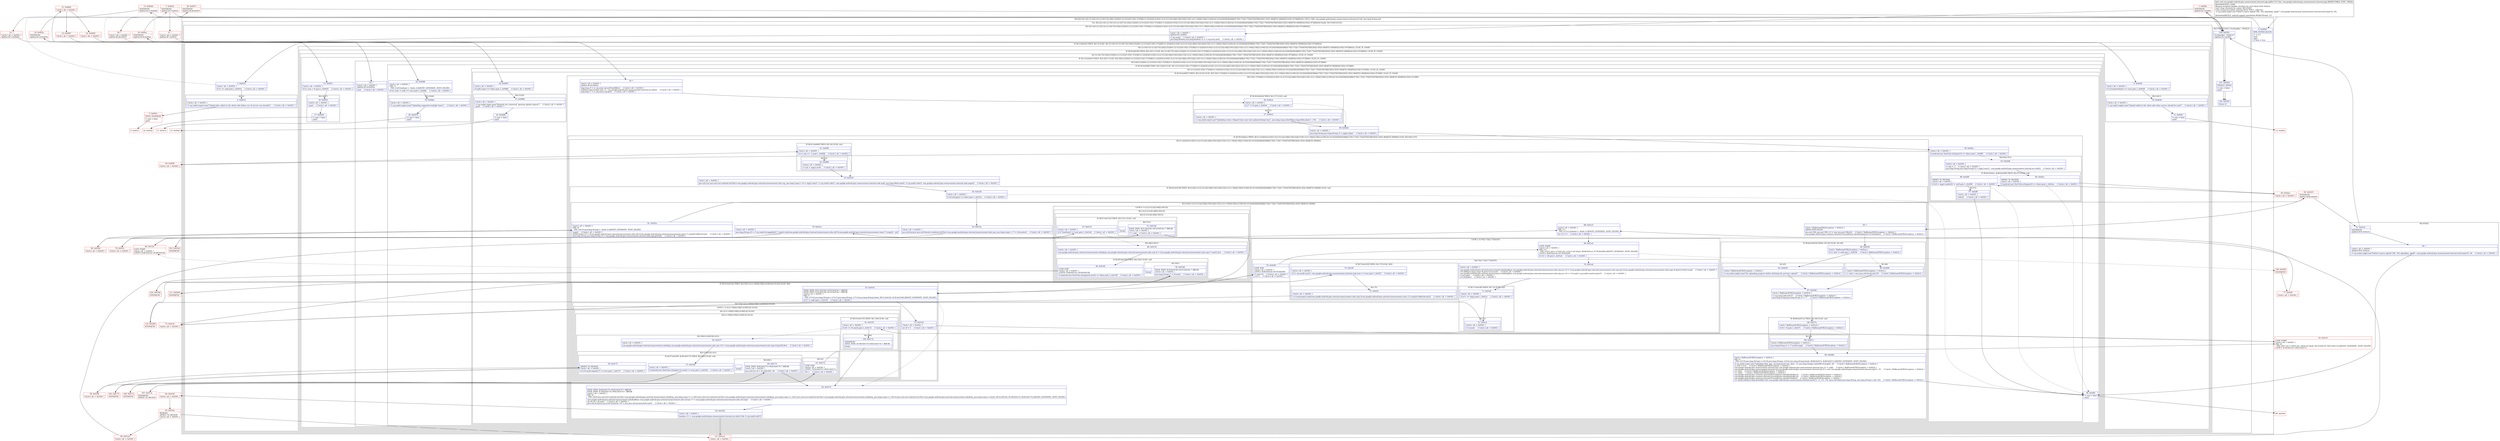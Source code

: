 digraph "CFG forcom.google.android.gms.measurement.internal.zzjg.zzjl()V" {
subgraph cluster_Region_1381620265 {
label = "R(2:0|(2:2|(1:4)(1:(2:10|11)(1:(2:16|17)(2:20|(2:25|26)(1:(2:31|32)(5:35|(1:37)|38|(3:(1:42)|43|(14:45|(1:(2:(2:51|1)|(2:48|(2:50|1))))|(2:53|(1:(2:(1:106)|(2:56|(2:(2:60|1)|(1:61))))))(0)|62|63|68|(4:70|(1:72)|(1:75)(0)|76)|78|81|83|(1:85)(1:86)|87|(1:89)|90))(2:93|(1:97))|98))))))) | DECL_VAR: com.google.android.gms.measurement.internal.zzf null, java.lang.String null\l";
node [shape=record,color=blue];
Node_0 [shape=record,label="{0\:\ 0x0000|MTH_ENTER_BLOCK\l|r1 = r17\lzzo()\lzzjj()\lr1.zzte = true\l}"];
subgraph cluster_TryCatchRegion_921359643 {
label = "Try: R(2:2|(1:4)(1:(2:10|11)(1:(2:16|17)(2:20|(2:25|26)(1:(2:31|32)(5:35|(1:37)|38|(3:(1:42)|43|(14:45|(1:(2:(2:51|1)|(2:48|(2:50|1))))|(2:53|(1:(2:(1:106)|(2:56|(2:(2:60|1)|(1:61))))))(0)|62|63|68|(4:70|(1:72)|(1:75)(0)|76)|78|81|83|(1:85)(1:86)|87|(1:89)|90))(2:93|(1:97))|98)))))) finally: R(3:100|101|102)";
node [shape=record,color=blue];
subgraph cluster_Region_248464246 {
label = "R(2:2|(1:4)(1:(2:10|11)(1:(2:16|17)(2:20|(2:25|26)(1:(2:31|32)(5:35|(1:37)|38|(3:(1:42)|43|(14:45|(1:(2:(2:51|1)|(2:48|(2:50|1))))|(2:53|(1:(2:(1:106)|(2:56|(2:(2:60|1)|(1:61))))))(0)|62|63|68|(4:70|(1:72)|(1:75)(0)|76)|78|81|83|(1:85)(1:86)|87|(1:89)|90))(2:93|(1:97))|98))))))";
node [shape=record,color=blue];
Node_2 [shape=record,label="{2\:\ ?|Catch:\{ all \-\> 0x0301 \}\lSplitter:B:1:0x000c\l|r1.zzj.zzae()     \/\/ Catch:\{ all \-\> 0x0301 \}\ljava.lang.Boolean java.lang.Boolean r3 = r1.zzj.zzs().zzit()     \/\/ Catch:\{ all \-\> 0x0301 \}\l}"];
subgraph cluster_IfRegion_1945070504 {
label = "IF [B:3:0x001b] THEN: R(1:4) ELSE: R(1:(2:10|11)(1:(2:16|17)(2:20|(2:25|26)(1:(2:31|32)(5:35|(1:37)|38|(3:(1:42)|43|(14:45|(1:(2:(2:51|1)|(2:48|(2:50|1))))|(2:53|(1:(2:(1:106)|(2:56|(2:(2:60|1)|(1:61))))))(0)|62|63|68|(4:70|(1:72)|(1:75)(0)|76)|78|81|83|(1:85)(1:86)|87|(1:89)|90))(2:93|(1:97))|98)))))";
node [shape=record,color=blue];
Node_3 [shape=record,label="{3\:\ 0x001b|Catch:\{ all \-\> 0x0301 \}\l|if (r3 == null) goto L_0x001d     \/\/ Catch:\{ all \-\> 0x0301 \}\l}"];
subgraph cluster_Region_2104260068 {
label = "R(1:4)";
node [shape=record,color=blue];
Node_4 [shape=record,label="{4\:\ 0x001d|Catch:\{ all \-\> 0x0301 \}\l|r1.zzj.zzab().zzgn().zzao(\"Upload data called on the client side before use of service was decided\")     \/\/ Catch:\{ all \-\> 0x0301 \}\l}"];
}
subgraph cluster_Region_1932570877 {
label = "R(1:(2:10|11)(1:(2:16|17)(2:20|(2:25|26)(1:(2:31|32)(5:35|(1:37)|38|(3:(1:42)|43|(14:45|(1:(2:(2:51|1)|(2:48|(2:50|1))))|(2:53|(1:(2:(1:106)|(2:56|(2:(2:60|1)|(1:61))))))(0)|62|63|68|(4:70|(1:72)|(1:75)(0)|76)|78|81|83|(1:85)(1:86)|87|(1:89)|90))(2:93|(1:97))|98))))) | ELSE_IF_CHAIN\l";
node [shape=record,color=blue];
subgraph cluster_IfRegion_1828988062 {
label = "IF [B:9:0x0036] THEN: R(2:10|11) ELSE: R(1:(2:16|17)(2:20|(2:25|26)(1:(2:31|32)(5:35|(1:37)|38|(3:(1:42)|43|(14:45|(1:(2:(2:51|1)|(2:48|(2:50|1))))|(2:53|(1:(2:(1:106)|(2:56|(2:(2:60|1)|(1:61))))))(0)|62|63|68|(4:70|(1:72)|(1:75)(0)|76)|78|81|83|(1:85)(1:86)|87|(1:89)|90))(2:93|(1:97))|98)))) | ELSE_IF_CHAIN\l";
node [shape=record,color=blue];
Node_9 [shape=record,label="{9\:\ 0x0036|Catch:\{ all \-\> 0x0301 \}\l|if (r3.booleanValue() == true) goto L_0x0038     \/\/ Catch:\{ all \-\> 0x0301 \}\l}"];
subgraph cluster_Region_1873064992 {
label = "R(2:10|11)";
node [shape=record,color=blue];
Node_10 [shape=record,label="{10\:\ 0x0038|Catch:\{ all \-\> 0x0301 \}\l|r1.zzj.zzab().zzgk().zzao(\"Upload called in the client side when service should be used\")     \/\/ Catch:\{ all \-\> 0x0301 \}\l}"];
Node_11 [shape=record,label="{11\:\ 0x0047|r1.zzte = false\lzzjo()\l}"];
}
subgraph cluster_Region_252110530 {
label = "R(1:(2:16|17)(2:20|(2:25|26)(1:(2:31|32)(5:35|(1:37)|38|(3:(1:42)|43|(14:45|(1:(2:(2:51|1)|(2:48|(2:50|1))))|(2:53|(1:(2:(1:106)|(2:56|(2:(2:60|1)|(1:61))))))(0)|62|63|68|(4:70|(1:72)|(1:75)(0)|76)|78|81|83|(1:85)(1:86)|87|(1:89)|90))(2:93|(1:97))|98)))) | ELSE_IF_CHAIN\l";
node [shape=record,color=blue];
subgraph cluster_IfRegion_299594131 {
label = "IF [B:15:0x0053] THEN: R(2:16|17) ELSE: R(2:20|(2:25|26)(1:(2:31|32)(5:35|(1:37)|38|(3:(1:42)|43|(14:45|(1:(2:(2:51|1)|(2:48|(2:50|1))))|(2:53|(1:(2:(1:106)|(2:56|(2:(2:60|1)|(1:61))))))(0)|62|63|68|(4:70|(1:72)|(1:75)(0)|76)|78|81|83|(1:85)(1:86)|87|(1:89)|90))(2:93|(1:97))|98))) | ELSE_IF_CHAIN\l";
node [shape=record,color=blue];
Node_15 [shape=record,label="{15\:\ 0x0053|Catch:\{ all \-\> 0x0301 \}\l|if (r1.zzsy \> 0) goto L_0x0055     \/\/ Catch:\{ all \-\> 0x0301 \}\l}"];
subgraph cluster_Region_1729797133 {
label = "R(2:16|17)";
node [shape=record,color=blue];
Node_16 [shape=record,label="{16\:\ 0x0055|Catch:\{ all \-\> 0x0301 \}\l|zzjn()     \/\/ Catch:\{ all \-\> 0x0301 \}\l}"];
Node_17 [shape=record,label="{17\:\ 0x0058|r1.zzte = false\lzzjo()\l}"];
}
subgraph cluster_Region_768942458 {
label = "R(2:20|(2:25|26)(1:(2:31|32)(5:35|(1:37)|38|(3:(1:42)|43|(14:45|(1:(2:(2:51|1)|(2:48|(2:50|1))))|(2:53|(1:(2:(1:106)|(2:56|(2:(2:60|1)|(1:61))))))(0)|62|63|68|(4:70|(1:72)|(1:75)(0)|76)|78|81|83|(1:85)(1:86)|87|(1:89)|90))(2:93|(1:97))|98)))";
node [shape=record,color=blue];
Node_20 [shape=record,label="{20\:\ ?|Catch:\{ all \-\> 0x0301 \}\lSplitter:B:19:0x005e\l|zzo()     \/\/ Catch:\{ all \-\> 0x0301 \}\l}"];
subgraph cluster_IfRegion_366867188 {
label = "IF [B:24:0x0068] THEN: R(2:25|26) ELSE: R(1:(2:31|32)(5:35|(1:37)|38|(3:(1:42)|43|(14:45|(1:(2:(2:51|1)|(2:48|(2:50|1))))|(2:53|(1:(2:(1:106)|(2:56|(2:(2:60|1)|(1:61))))))(0)|62|63|68|(4:70|(1:72)|(1:75)(0)|76)|78|81|83|(1:85)(1:86)|87|(1:89)|90))(2:93|(1:97))|98))";
node [shape=record,color=blue];
Node_24 [shape=record,label="{24\:\ 0x0068|Catch:\{ all \-\> 0x0301 \}\lPHI: r3 \l  PHI: (r3v8 boolean) =  binds: [] A[DONT_GENERATE, DONT_INLINE]\l|if ((r1.zzth != null) == true) goto L_0x006a     \/\/ Catch:\{ all \-\> 0x0301 \}\l}"];
subgraph cluster_Region_1598053941 {
label = "R(2:25|26)";
node [shape=record,color=blue];
Node_25 [shape=record,label="{25\:\ 0x006a|Catch:\{ all \-\> 0x0301 \}\l|r1.zzj.zzab().zzgs().zzao(\"Uploading requested multiple times\")     \/\/ Catch:\{ all \-\> 0x0301 \}\l}"];
Node_26 [shape=record,label="{26\:\ 0x0079|r1.zzte = false\lzzjo()\l}"];
}
subgraph cluster_Region_1812552484 {
label = "R(1:(2:31|32)(5:35|(1:37)|38|(3:(1:42)|43|(14:45|(1:(2:(2:51|1)|(2:48|(2:50|1))))|(2:53|(1:(2:(1:106)|(2:56|(2:(2:60|1)|(1:61))))))(0)|62|63|68|(4:70|(1:72)|(1:75)(0)|76)|78|81|83|(1:85)(1:86)|87|(1:89)|90))(2:93|(1:97))|98)) | ELSE_IF_CHAIN\l";
node [shape=record,color=blue];
subgraph cluster_IfRegion_1758685486 {
label = "IF [B:30:0x0087] THEN: R(2:31|32) ELSE: R(5:35|(1:37)|38|(3:(1:42)|43|(14:45|(1:(2:(2:51|1)|(2:48|(2:50|1))))|(2:53|(1:(2:(1:106)|(2:56|(2:(2:60|1)|(1:61))))))(0)|62|63|68|(4:70|(1:72)|(1:75)(0)|76)|78|81|83|(1:85)(1:86)|87|(1:89)|90))(2:93|(1:97))|98) | ELSE_IF_CHAIN\l";
node [shape=record,color=blue];
Node_30 [shape=record,label="{30\:\ 0x0087|Catch:\{ all \-\> 0x0301 \}\l|if (zzjf().zzgv() == false) goto L_0x0089     \/\/ Catch:\{ all \-\> 0x0301 \}\l}"];
subgraph cluster_Region_316894354 {
label = "R(2:31|32)";
node [shape=record,color=blue];
Node_31 [shape=record,label="{31\:\ 0x0089|Catch:\{ all \-\> 0x0301 \}\l|r1.zzj.zzab().zzgs().zzao(\"Network not connected, ignoring upload request\")     \/\/ Catch:\{ all \-\> 0x0301 \}\lzzjn()     \/\/ Catch:\{ all \-\> 0x0301 \}\l}"];
Node_32 [shape=record,label="{32\:\ 0x009b|r1.zzte = false\lzzjo()\l}"];
}
subgraph cluster_Region_2080279301 {
label = "R(5:35|(1:37)|38|(3:(1:42)|43|(14:45|(1:(2:(2:51|1)|(2:48|(2:50|1))))|(2:53|(1:(2:(1:106)|(2:56|(2:(2:60|1)|(1:61))))))(0)|62|63|68|(4:70|(1:72)|(1:75)(0)|76)|78|81|83|(1:85)(1:86)|87|(1:89)|90))(2:93|(1:97))|98)";
node [shape=record,color=blue];
Node_35 [shape=record,label="{35\:\ ?|Catch:\{ all \-\> 0x0301 \}\lSplitter:B:34:0x00a1\l|long long r3 = r1.zzj.zzx().currentTimeMillis()     \/\/ Catch:\{ all \-\> 0x0301 \}\lzzd((java.lang.String) null, r3 \- com.google.android.gms.measurement.internal.zzs.zzbt())     \/\/ Catch:\{ all \-\> 0x0301 \}\llong long r7 = r1.zzj.zzac().zzlj.get()     \/\/ Catch:\{ all \-\> 0x0301 \}\l}"];
subgraph cluster_IfRegion_1050329542 {
label = "IF [B:36:0x00c4] THEN: R(1:37) ELSE: null";
node [shape=record,color=blue];
Node_36 [shape=record,label="{36\:\ 0x00c4|Catch:\{ all \-\> 0x0301 \}\l|if (r7 != 0) goto L_0x00c6     \/\/ Catch:\{ all \-\> 0x0301 \}\l}"];
subgraph cluster_Region_257860607 {
label = "R(1:37)";
node [shape=record,color=blue];
Node_37 [shape=record,label="{37\:\ 0x00c6|Catch:\{ all \-\> 0x0301 \}\l|r1.zzj.zzab().zzgr().zza(\"Uploading events. Elapsed time since last upload attempt (ms)\", java.lang.Long.valueOf(java.lang.Math.abs(r3 \- r7)))     \/\/ Catch:\{ all \-\> 0x0301 \}\l}"];
}
}
Node_38 [shape=record,label="{38\:\ 0x00e0|Catch:\{ all \-\> 0x0301 \}\l|java.lang.String java.lang.String r5 = zzgy().zzby()     \/\/ Catch:\{ all \-\> 0x0301 \}\l}"];
subgraph cluster_IfRegion_411331841 {
label = "IF [B:39:0x00ee] THEN: R(3:(1:42)|43|(14:45|(1:(2:(2:51|1)|(2:48|(2:50|1))))|(2:53|(1:(2:(1:106)|(2:56|(2:(2:60|1)|(1:61))))))(0)|62|63|68|(4:70|(1:72)|(1:75)(0)|76)|78|81|83|(1:85)(1:86)|87|(1:89)|90)) ELSE: R(2:93|(1:97))";
node [shape=record,color=blue];
Node_39 [shape=record,label="{39\:\ 0x00ee|Catch:\{ all \-\> 0x0301 \}\l|if (android.text.TextUtils.isEmpty(r5) == false) goto L_0x00f0     \/\/ Catch:\{ all \-\> 0x0301 \}\l}"];
subgraph cluster_Region_360237303 {
label = "R(3:(1:42)|43|(14:45|(1:(2:(2:51|1)|(2:48|(2:50|1))))|(2:53|(1:(2:(1:106)|(2:56|(2:(2:60|1)|(1:61))))))(0)|62|63|68|(4:70|(1:72)|(1:75)(0)|76)|78|81|83|(1:85)(1:86)|87|(1:89)|90))";
node [shape=record,color=blue];
subgraph cluster_IfRegion_1326397709 {
label = "IF [B:41:0x00f4] THEN: R(1:42) ELSE: null";
node [shape=record,color=blue];
Node_41 [shape=record,label="{41\:\ 0x00f4|Catch:\{ all \-\> 0x0301 \}\l|if (r1.zztj == \-1) goto L_0x00f6     \/\/ Catch:\{ all \-\> 0x0301 \}\l}"];
subgraph cluster_Region_1769573299 {
label = "R(1:42)";
node [shape=record,color=blue];
Node_42 [shape=record,label="{42\:\ 0x00f6|Catch:\{ all \-\> 0x0301 \}\l|r1.zztj = zzgy().zzcf()     \/\/ Catch:\{ all \-\> 0x0301 \}\l}"];
}
}
Node_43 [shape=record,label="{43\:\ 0x0100|Catch:\{ all \-\> 0x0301 \}\l|java.util.List java.util.List\<android.util.Pair\<com.google.android.gms.internal.measurement.zzbs.zzg, java.lang.Long\>\> r6 = zzgy().zza(r5, r1.zzj.zzad().zzb(r5, com.google.android.gms.measurement.internal.zzak.zzgl), java.lang.Math.max(0, r1.zzj.zzad().zzb(r5, com.google.android.gms.measurement.internal.zzak.zzgm)))     \/\/ Catch:\{ all \-\> 0x0301 \}\l}"];
subgraph cluster_IfRegion_1607149586 {
label = "IF [B:44:0x0128] THEN: R(14:45|(1:(2:(2:51|1)|(2:48|(2:50|1))))|(2:53|(1:(2:(1:106)|(2:56|(2:(2:60|1)|(1:61))))))(0)|62|63|68|(4:70|(1:72)|(1:75)(0)|76)|78|81|83|(1:85)(1:86)|87|(1:89)|90) ELSE: null";
node [shape=record,color=blue];
Node_44 [shape=record,label="{44\:\ 0x0128|Catch:\{ all \-\> 0x0301 \}\l|if (r6.isEmpty() == false) goto L_0x012a     \/\/ Catch:\{ all \-\> 0x0301 \}\l}"];
subgraph cluster_Region_1258868513 {
label = "R(14:45|(1:(2:(2:51|1)|(2:48|(2:50|1))))|(2:53|(1:(2:(1:106)|(2:56|(2:(2:60|1)|(1:61))))))(0)|62|63|68|(4:70|(1:72)|(1:75)(0)|76)|78|81|83|(1:85)(1:86)|87|(1:89)|90)";
node [shape=record,color=blue];
Node_45 [shape=record,label="{45\:\ 0x012a|Catch:\{ all \-\> 0x0301 \}\l|java.util.Iterator java.util.Iterator\<android.util.Pair\<com.google.android.gms.internal.measurement.zzbs.zzg, java.lang.Long\>\> r7 = r6.iterator()     \/\/ Catch:\{ all \-\> 0x0301 \}\l}"];
subgraph cluster_LoopRegion_445646251 {
label = "LOOP:0: (1:(2:(2:51|1)|(2:48|(2:50|1))))";
node [shape=record,color=blue];
subgraph cluster_Region_329153943 {
label = "R(1:(2:(2:51|1)|(2:48|(2:50|1))))";
node [shape=record,color=blue];
subgraph cluster_Region_636484024 {
label = "R(2:(2:51|1)|(2:48|(2:50|1)))";
node [shape=record,color=blue];
subgraph cluster_IfRegion_1676314781 {
label = "IF [B:47:0x0132] THEN: R(2:51|1) ELSE: null";
node [shape=record,color=blue];
Node_47 [shape=record,label="{47\:\ 0x0132|Catch:\{ all \-\> 0x0301 \}\l|if (r7.hasNext() != true) goto L_0x014d     \/\/ Catch:\{ all \-\> 0x0301 \}\l}"];
subgraph cluster_Region_849348877 {
label = "R(2:51|1)";
node [shape=record,color=blue];
Node_51 [shape=record,label="{51\:\ 0x014d|EDGE_INSN: B:51:0x014d\-\>B:52:0x014e ?: BREAK  \lCatch:\{ all \-\> 0x0301 \}\l|r7 = null     \/\/ Catch:\{ all \-\> 0x0301 \}\l}"];
Node_InsnContainer_7260837 [shape=record,label="{|break\l}"];
}
}
subgraph cluster_Region_1701295946 {
label = "R(2:48|(2:50|1))";
node [shape=record,color=blue];
Node_48 [shape=record,label="{48\:\ 0x0134|Catch:\{ all \-\> 0x0301 \}\l|com.google.android.gms.internal.measurement.zzbs$zzg com.google.android.gms.internal.measurement.zzbs.zzg r8 = (com.google.android.gms.internal.measurement.zzbs.zzg) r7.next().first     \/\/ Catch:\{ all \-\> 0x0301 \}\l}"];
subgraph cluster_IfRegion_288175223 {
label = "IF [B:49:0x0146] THEN: R(2:50|1) ELSE: null";
node [shape=record,color=blue];
Node_49 [shape=record,label="{49\:\ 0x0146|LOOP_END\lCatch:\{ all \-\> 0x0301 \}\lLOOP:0: B:46:0x012e\-\>B:49:0x0146\l|if (android.text.TextUtils.isEmpty(r8.zzot()) == false) goto L_0x0148     \/\/ Catch:\{ all \-\> 0x0301 \}\l}"];
subgraph cluster_Region_825669905 {
label = "R(2:50|1)";
node [shape=record,color=blue];
Node_50 [shape=record,label="{50\:\ 0x0148|EDGE_INSN: B:50:0x0148\-\>B:52:0x014e ?: BREAK  \lCatch:\{ all \-\> 0x0301 \}\l|java.lang.String r7 = r8.zzot()     \/\/ Catch:\{ all \-\> 0x0301 \}\l}"];
Node_InsnContainer_441006686 [shape=record,label="{|break\l}"];
}
}
}
}
}
}
subgraph cluster_IfRegion_2052820549 {
label = "IF [B:52:0x014e] THEN: R(2:53|(1:(2:(1:106)|(2:56|(2:(2:60|1)|(1:61)))))) ELSE: R(0)";
node [shape=record,color=blue];
Node_52 [shape=record,label="{52\:\ 0x014e|EDGE_INSN: B:51:0x014d\-\>B:52:0x014e ?: BREAK  \lEDGE_INSN: B:50:0x0148\-\>B:52:0x014e ?: BREAK  \lCatch:\{ all \-\> 0x0301 \}\lPHI: r7 \l  PHI: (r7v16 java.lang.String) = (r7v15 java.lang.String), (r7v19 java.lang.String) binds: [B:51:0x014d, B:50:0x0148] A[DONT_GENERATE, DONT_INLINE]\l|if (r7 != null) goto L_0x0150     \/\/ Catch:\{ all \-\> 0x0301 \}\l}"];
subgraph cluster_Region_1259366474 {
label = "R(2:53|(1:(2:(1:106)|(2:56|(2:(2:60|1)|(1:61))))))";
node [shape=record,color=blue];
Node_53 [shape=record,label="{53\:\ 0x0150|Catch:\{ all \-\> 0x0301 \}\l|int r8 = 0     \/\/ Catch:\{ all \-\> 0x0301 \}\l}"];
subgraph cluster_LoopRegion_539204239 {
label = "LOOP:1: (1:(2:(1:106)|(2:56|(2:(2:60|1)|(1:61)))))";
node [shape=record,color=blue];
subgraph cluster_Region_1458456524 {
label = "R(1:(2:(1:106)|(2:56|(2:(2:60|1)|(1:61)))))";
node [shape=record,color=blue];
subgraph cluster_Region_86379653 {
label = "R(2:(1:106)|(2:56|(2:(2:60|1)|(1:61))))";
node [shape=record,color=blue];
subgraph cluster_IfRegion_1690725065 {
label = "IF [B:55:0x0155] THEN: R(1:106) ELSE: null";
node [shape=record,color=blue];
Node_55 [shape=record,label="{55\:\ 0x0155|Catch:\{ all \-\> 0x0301 \}\l|if (r8 \>= r6.size()) goto L_0x017d     \/\/ Catch:\{ all \-\> 0x0301 \}\l}"];
subgraph cluster_Region_598315970 {
label = "R(1:106)";
node [shape=record,color=blue];
Node_106 [shape=record,label="{106\:\ 0x017d|SYNTHETIC\lEDGE_INSN: B:106:0x017d\-\>B:62:0x017d ?: BREAK  \l|break\l}"];
}
}
subgraph cluster_Region_1422588907 {
label = "R(2:56|(2:(2:60|1)|(1:61)))";
node [shape=record,color=blue];
Node_56 [shape=record,label="{56\:\ 0x0157|Catch:\{ all \-\> 0x0301 \}\l|com.google.android.gms.internal.measurement.zzbs$zzg com.google.android.gms.internal.measurement.zzbs.zzg r10 = (com.google.android.gms.internal.measurement.zzbs.zzg) r6.get(r8).first     \/\/ Catch:\{ all \-\> 0x0301 \}\l}"];
subgraph cluster_Region_526549722 {
label = "R(2:(2:60|1)|(1:61))";
node [shape=record,color=blue];
subgraph cluster_IfRegion_449595143 {
label = "IF [B:57:0x0169, B:59:0x0173] THEN: R(2:60|1) ELSE: null";
node [shape=record,color=blue];
Node_57 [shape=record,label="{57\:\ 0x0169|Catch:\{ all \-\> 0x0301 \}\l|if (android.text.TextUtils.isEmpty(r10.zzot()) != true) goto L_0x016b     \/\/ Catch:\{ all \-\> 0x0301 \}\l}"];
Node_59 [shape=record,label="{59\:\ 0x0173|ADDED_TO_REGION\lCatch:\{ all \-\> 0x0301 \}\l|if (r10.zzot().equals(r7) != true) goto L_0x0175     \/\/ Catch:\{ all \-\> 0x0301 \}\l}"];
subgraph cluster_Region_203912721 {
label = "R(2:60|1)";
node [shape=record,color=blue];
Node_60 [shape=record,label="{60\:\ 0x0175|EDGE_INSN: B:60:0x0175\-\>B:62:0x017d ?: BREAK  \lCatch:\{ all \-\> 0x0301 \}\l|java.util.List r6 = r6.subList(0, r8)     \/\/ Catch:\{ all \-\> 0x0301 \}\l}"];
Node_InsnContainer_991327965 [shape=record,label="{|break\l}"];
}
}
subgraph cluster_Region_1792375561 {
label = "R(1:61)";
node [shape=record,color=blue];
Node_61 [shape=record,label="{61\:\ 0x017a|LOOP_END\lCatch:\{ all \-\> 0x0301 \}\lLOOP:1: B:54:0x0151\-\>B:61:0x017a\l|r8++     \/\/ Catch:\{ all \-\> 0x0301 \}\l}"];
}
}
}
}
}
}
}
subgraph cluster_Region_249628446 {
label = "R(0)";
node [shape=record,color=blue];
}
}
Node_62 [shape=record,label="{62\:\ 0x017d|EDGE_INSN: B:60:0x0175\-\>B:62:0x017d ?: BREAK  \lEDGE_INSN: B:106:0x017d\-\>B:62:0x017d ?: BREAK  \lCatch:\{ all \-\> 0x0301 \}\lPHI: r6 \l  PHI: (r6v6 java.util.List\<android.util.Pair\<com.google.android.gms.internal.measurement.zzbs$zzg, java.lang.Long\>\>) = (r6v5 java.util.List\<android.util.Pair\<com.google.android.gms.internal.measurement.zzbs$zzg, java.lang.Long\>\>), (r6v5 java.util.List\<android.util.Pair\<com.google.android.gms.internal.measurement.zzbs$zzg, java.lang.Long\>\>), (r6v14 java.util.List\<android.util.Pair\<com.google.android.gms.internal.measurement.zzbs$zzg, java.lang.Long\>\>) binds: [B:52:0x014e, B:106:0x017d, B:60:0x0175] A[DONT_GENERATE, DONT_INLINE]\l|com.google.android.gms.internal.measurement.zzbs$zzf$zza com.google.android.gms.internal.measurement.zzbs.zzf.zza r7 = com.google.android.gms.internal.measurement.zzbs.zzf.zznj()     \/\/ Catch:\{ all \-\> 0x0301 \}\lint int r8 = r6.size()     \/\/ Catch:\{ all \-\> 0x0301 \}\ljava.util.ArrayList java.util.ArrayList r10 = new java.util.ArrayList(r6.size())     \/\/ Catch:\{ all \-\> 0x0301 \}\l}"];
Node_63 [shape=record,label="{63\:\ 0x0192|Catch:\{ all \-\> 0x0301 \}\l|boolean r11 = com.google.android.gms.measurement.internal.zzs.zzbv() && r1.zzj.zzad().zzl(r5)\l}"];
Node_68 [shape=record,label="{68\:\ 0x01a3|Catch:\{ all \-\> 0x0301 \}\lPHI: r11 \l  PHI: (r11v2 boolean) =  binds: [] A[DONT_GENERATE, DONT_INLINE]\l|int r12 = 0     \/\/ Catch:\{ all \-\> 0x0301 \}\l}"];
subgraph cluster_LoopRegion_1579830194 {
label = "LOOP:2: (4:70|(1:72)|(1:75)(0)|76)";
node [shape=record,color=blue];
Node_69 [shape=record,label="{69\:\ 0x01a4|LOOP_START\lCatch:\{ all \-\> 0x0301 \}\lPHI: r12 \l  PHI: (r12v1 int) = (r12v0 int), (r12v3 int) binds: [B:68:0x01a3, B:76:0x0209] A[DONT_GENERATE, DONT_INLINE]\lLOOP:2: B:69:0x01a4\-\>B:76:0x0209\l|if (r12 \< r8) goto L_0x01a6     \/\/ Catch:\{ all \-\> 0x0301 \}\l}"];
subgraph cluster_Region_132397975 {
label = "R(4:70|(1:72)|(1:75)(0)|76)";
node [shape=record,color=blue];
Node_70 [shape=record,label="{70\:\ 0x01a6|Catch:\{ all \-\> 0x0301 \}\l|com.google.android.gms.internal.measurement.zzbs$zzg$zza com.google.android.gms.internal.measurement.zzbs.zzg.zza r13 = (com.google.android.gms.internal.measurement.zzbs.zzg.zza) ((com.google.android.gms.internal.measurement.zzbs.zzg) r6.get(r12).first).zzuj()     \/\/ Catch:\{ all \-\> 0x0301 \}\lr10.add((java.lang.Long) r6.get(r12).second)     \/\/ Catch:\{ all \-\> 0x0301 \}\lcom.google.android.gms.internal.measurement.zzbs$zzg$zza com.google.android.gms.internal.measurement.zzbs.zzg.zza r14 = r13.zzat(r1.zzj.zzad().zzao()).zzan(r3)     \/\/ Catch:\{ all \-\> 0x0301 \}\lr1.zzj.zzae()     \/\/ Catch:\{ all \-\> 0x0301 \}\lr14.zzn(false)     \/\/ Catch:\{ all \-\> 0x0301 \}\l}"];
subgraph cluster_IfRegion_357992031 {
label = "IF [B:71:0x01df] THEN: R(1:72) ELSE: null";
node [shape=record,color=blue];
Node_71 [shape=record,label="{71\:\ 0x01df|Catch:\{ all \-\> 0x0301 \}\l|if (r11 == false) goto L_0x01e1     \/\/ Catch:\{ all \-\> 0x0301 \}\l}"];
subgraph cluster_Region_430778524 {
label = "R(1:72)";
node [shape=record,color=blue];
Node_72 [shape=record,label="{72\:\ 0x01e1|Catch:\{ all \-\> 0x0301 \}\l|r13.zznw()     \/\/ Catch:\{ all \-\> 0x0301 \}\l}"];
}
}
subgraph cluster_IfRegion_1603049309 {
label = "IF [B:74:0x01f0] THEN: R(1:75) ELSE: R(0)";
node [shape=record,color=blue];
Node_74 [shape=record,label="{74\:\ 0x01f0|Catch:\{ all \-\> 0x0301 \}\l|if (r1.zzj.zzad().zze(r5, com.google.android.gms.measurement.internal.zzak.zzis) == true) goto L_0x01f2     \/\/ Catch:\{ all \-\> 0x0301 \}\l}"];
subgraph cluster_Region_1946092211 {
label = "R(1:75)";
node [shape=record,color=blue];
Node_75 [shape=record,label="{75\:\ 0x01f2|Catch:\{ all \-\> 0x0301 \}\l|r13.zzay(zzgw().zza(((com.google.android.gms.internal.measurement.zzbs.zzg) ((com.google.android.gms.internal.measurement.zzey) r13.zzug())).toByteArray()))     \/\/ Catch:\{ all \-\> 0x0301 \}\l}"];
}
subgraph cluster_Region_1639559811 {
label = "R(0)";
node [shape=record,color=blue];
}
}
Node_76 [shape=record,label="{76\:\ 0x0209|LOOP_END\lCatch:\{ all \-\> 0x0301 \}\lLOOP:2: B:69:0x01a4\-\>B:76:0x0209\l|r7.zza(r13)     \/\/ Catch:\{ all \-\> 0x0301 \}\lr12++     \/\/ Catch:\{ all \-\> 0x0301 \}\l}"];
}
}
Node_78 [shape=record,label="{78\:\ 0x021a|Catch:\{ all \-\> 0x0301 \}\l|java.lang.String r6 = r1.zzj.zzab().isLoggable(2) ? zzgw().zza((com.google.android.gms.internal.measurement.zzbs.zzf) ((com.google.android.gms.internal.measurement.zzey) r7.zzug())) : null\l}"];
Node_81 [shape=record,label="{81\:\ 0x022e|Catch:\{ all \-\> 0x0301 \}\lPHI: r6 \l  PHI: (r6v10 java.lang.String) =  binds: [] A[DONT_GENERATE, DONT_INLINE]\l|zzgw()     \/\/ Catch:\{ all \-\> 0x0301 \}\lbyte[] byte[] r14 = ((com.google.android.gms.internal.measurement.zzbs.zzf) ((com.google.android.gms.internal.measurement.zzey) r7.zzug())).toByteArray()     \/\/ Catch:\{ all \-\> 0x0301 \}\ljava.lang.String java.lang.String r9 = com.google.android.gms.measurement.internal.zzak.zzgv.get(null)     \/\/ Catch:\{ all \-\> 0x0301 \}\l}"];
Node_83 [shape=record,label="{83\:\ ?|Catch:\{ MalformedURLException \-\> 0x02c4 \}\lSplitter:B:82:0x0245\l|java.net.URL java.net.URL r13 = new java.net.URL(r9)     \/\/ Catch:\{ MalformedURLException \-\> 0x02c4 \}\lcom.google.android.gms.common.internal.Preconditions.checkArgument(!r10.isEmpty())     \/\/ Catch:\{ MalformedURLException \-\> 0x02c4 \}\l}"];
subgraph cluster_IfRegion_1791399996 {
label = "IF [B:84:0x0254] THEN: R(1:85) ELSE: R(1:86)";
node [shape=record,color=blue];
Node_84 [shape=record,label="{84\:\ 0x0254|Catch:\{ MalformedURLException \-\> 0x02c4 \}\l|if (r1.zzth != null) goto L_0x0256     \/\/ Catch:\{ MalformedURLException \-\> 0x02c4 \}\l}"];
subgraph cluster_Region_1651419943 {
label = "R(1:85)";
node [shape=record,color=blue];
Node_85 [shape=record,label="{85\:\ 0x0256|Catch:\{ MalformedURLException \-\> 0x02c4 \}\l|r1.zzj.zzab().zzgk().zzao(\"Set uploading progress before finishing the previous upload\")     \/\/ Catch:\{ MalformedURLException \-\> 0x02c4 \}\l}"];
}
subgraph cluster_Region_1745488805 {
label = "R(1:86)";
node [shape=record,color=blue];
Node_86 [shape=record,label="{86\:\ 0x0266|Catch:\{ MalformedURLException \-\> 0x02c4 \}\l|r1.zzth = new java.util.ArrayList(r10)     \/\/ Catch:\{ MalformedURLException \-\> 0x02c4 \}\l}"];
}
}
Node_87 [shape=record,label="{87\:\ 0x026d|Catch:\{ MalformedURLException \-\> 0x02c4 \}\l|r1.zzj.zzac().zzlk.set(r3)     \/\/ Catch:\{ MalformedURLException \-\> 0x02c4 \}\ljava.lang.String java.lang.String r3 = \"?\"     \/\/ Catch:\{ MalformedURLException \-\> 0x02c4 \}\l}"];
subgraph cluster_IfRegion_1827723547 {
label = "IF [B:88:0x027a] THEN: R(1:89) ELSE: null";
node [shape=record,color=blue];
Node_88 [shape=record,label="{88\:\ 0x027a|Catch:\{ MalformedURLException \-\> 0x02c4 \}\l|if (r8 \> 0) goto L_0x027c     \/\/ Catch:\{ MalformedURLException \-\> 0x02c4 \}\l}"];
subgraph cluster_Region_112157130 {
label = "R(1:89)";
node [shape=record,color=blue];
Node_89 [shape=record,label="{89\:\ 0x027c|Catch:\{ MalformedURLException \-\> 0x02c4 \}\l|java.lang.String r3 = r7.zzo(0).zzag()     \/\/ Catch:\{ MalformedURLException \-\> 0x02c4 \}\l}"];
}
}
Node_90 [shape=record,label="{90\:\ 0x0284|Catch:\{ MalformedURLException \-\> 0x02c4 \}\lPHI: r3 \l  PHI: (r3v19 java.lang.String) = (r3v18 java.lang.String), (r3v22 java.lang.String) binds: [B:88:0x027a, B:89:0x027c] A[DONT_GENERATE, DONT_INLINE]\l|r1.zzj.zzab().zzgs().zza(\"Uploading data. app, uncompressed size, data\", r3, java.lang.Integer.valueOf(r14.length), r6)     \/\/ Catch:\{ MalformedURLException \-\> 0x02c4 \}\lr1.zztd = true     \/\/ Catch:\{ MalformedURLException \-\> 0x02c4 \}\lcom.google.android.gms.measurement.internal.zzej com.google.android.gms.measurement.internal.zzej r11 = zzjf()     \/\/ Catch:\{ MalformedURLException \-\> 0x02c4 \}\lcom.google.android.gms.measurement.internal.zzji com.google.android.gms.measurement.internal.zzji r0 = new com.google.android.gms.measurement.internal.zzji(r1, r5)     \/\/ Catch:\{ MalformedURLException \-\> 0x02c4 \}\lr11.zzo()     \/\/ Catch:\{ MalformedURLException \-\> 0x02c4 \}\lr11.zzbi()     \/\/ Catch:\{ MalformedURLException \-\> 0x02c4 \}\lcom.google.android.gms.common.internal.Preconditions.checkNotNull(r13)     \/\/ Catch:\{ MalformedURLException \-\> 0x02c4 \}\lcom.google.android.gms.common.internal.Preconditions.checkNotNull(r14)     \/\/ Catch:\{ MalformedURLException \-\> 0x02c4 \}\lcom.google.android.gms.common.internal.Preconditions.checkNotNull(r0)     \/\/ Catch:\{ MalformedURLException \-\> 0x02c4 \}\lr11.zzaa().zzb((java.lang.Runnable) new com.google.android.gms.measurement.internal.zzen(r11, r5, r13, r14, (java.util.Map\<java.lang.String, java.lang.String\>) null, r0))     \/\/ Catch:\{ MalformedURLException \-\> 0x02c4 \}\l}"];
}
}
}
subgraph cluster_Region_1143067622 {
label = "R(2:93|(1:97))";
node [shape=record,color=blue];
Node_93 [shape=record,label="{93\:\ 0x02d8|Catch:\{ all \-\> 0x0301 \}\l|r1.zztj = \-1     \/\/ Catch:\{ all \-\> 0x0301 \}\ljava.lang.String java.lang.String r0 = zzgy().zzu(r3 \- com.google.android.gms.measurement.internal.zzs.zzbt())     \/\/ Catch:\{ all \-\> 0x0301 \}\l}"];
subgraph cluster_IfRegion_930150811 {
label = "IF [B:94:0x02ec, B:96:0x02f6] THEN: R(1:97) ELSE: null";
node [shape=record,color=blue];
Node_94 [shape=record,label="{94\:\ 0x02ec|ADDED_TO_REGION\lCatch:\{ all \-\> 0x0301 \}\l|if (android.text.TextUtils.isEmpty(r0) == false) goto L_0x02ee     \/\/ Catch:\{ all \-\> 0x0301 \}\l}"];
Node_96 [shape=record,label="{96\:\ 0x02f6|ADDED_TO_REGION\lCatch:\{ all \-\> 0x0301 \}\l|if ((r0 = zzgy().zzab(r0)) != null) goto L_0x02f8     \/\/ Catch:\{ all \-\> 0x0301 \}\l}"];
subgraph cluster_Region_1689356675 {
label = "R(1:97)";
node [shape=record,color=blue];
Node_97 [shape=record,label="{97\:\ 0x02f8|Catch:\{ all \-\> 0x0301 \}\l|zzb(r0)     \/\/ Catch:\{ all \-\> 0x0301 \}\l}"];
}
}
}
}
Node_98 [shape=record,label="{98\:\ 0x02fb|r1.zzte = false\lzzjo()\l}"];
}
}
}
}
}
}
}
}
}
}
}
subgraph cluster_Region_1211105852 {
label = "R(3:100|101|102) | ExcHandler:  FINALLY\l";
node [shape=record,color=blue];
Node_100 [shape=record,label="{100\:\ 0x0301|ExcHandler:  FINALLY\lSplitter:B:1:0x000c\l}"];
Node_101 [shape=record,label="{101\:\ 0x0302|FINALLY_INSNS\l|r1.zzte = false\lzzjo()\l}"];
Node_102 [shape=record,label="{102\:\ 0x0307|throw r0\l}"];
}
}
}
subgraph cluster_Region_1211105852 {
label = "R(3:100|101|102) | ExcHandler:  FINALLY\l";
node [shape=record,color=blue];
Node_100 [shape=record,label="{100\:\ 0x0301|ExcHandler:  FINALLY\lSplitter:B:1:0x000c\l}"];
Node_101 [shape=record,label="{101\:\ 0x0302|FINALLY_INSNS\l|r1.zzte = false\lzzjo()\l}"];
Node_102 [shape=record,label="{102\:\ 0x0307|throw r0\l}"];
}
subgraph cluster_Region_376005758 {
label = "R(2:91|92)";
node [shape=record,color=blue];
Node_91 [shape=record,label="{91\:\ 0x02c4|SYNTHETIC\lSplitter:B:91:0x02c4\l}"];
Node_92 [shape=record,label="{92\:\ ?|Catch:\{ all \-\> 0x0301 \}\lSplitter:B:91:0x02c4\l|r1.zzj.zzab().zzgk().zza(\"Failed to parse upload URL. Not uploading. appId\", com.google.android.gms.measurement.internal.zzef.zzam(r5), r9)     \/\/ Catch:\{ all \-\> 0x0301 \}\l}"];
}
Node_1 [shape=record,color=red,label="{1\:\ 0x000c|SYNTHETIC\lSplitter:B:1:0x000c\l}"];
Node_5 [shape=record,color=red,label="{5\:\ 0x002c|DONT_GENERATE\l|r1.zzte = false\lzzjo()\l}"];
Node_6 [shape=record,color=red,label="{6\:\ 0x0031}"];
Node_7 [shape=record,color=red,label="{7\:\ 0x0032|SYNTHETIC\lSplitter:B:7:0x0032\l}"];
Node_8 [shape=record,color=red,label="{8\:\ ?|Catch:\{ all \-\> 0x0301 \}\lSplitter:B:7:0x0032\l}"];
Node_12 [shape=record,color=red,label="{12\:\ 0x004c}"];
Node_13 [shape=record,color=red,label="{13\:\ 0x004d|SYNTHETIC\lSplitter:B:13:0x004d\l}"];
Node_14 [shape=record,color=red,label="{14\:\ ?|Catch:\{ all \-\> 0x0301 \}\lSplitter:B:13:0x004d\l}"];
Node_18 [shape=record,color=red,label="{18\:\ 0x005d}"];
Node_19 [shape=record,color=red,label="{19\:\ 0x005e|SYNTHETIC\lSplitter:B:19:0x005e\l}"];
Node_21 [shape=record,color=red,label="{21\:\ 0x0063|Catch:\{ all \-\> 0x0301 \}\l}"];
Node_22 [shape=record,color=red,label="{22\:\ 0x0065|Catch:\{ all \-\> 0x0301 \}\l}"];
Node_23 [shape=record,color=red,label="{23\:\ 0x0067|Catch:\{ all \-\> 0x0301 \}\l}"];
Node_27 [shape=record,color=red,label="{27\:\ 0x007e}"];
Node_28 [shape=record,color=red,label="{28\:\ 0x007f|SYNTHETIC\lSplitter:B:28:0x007f\l}"];
Node_29 [shape=record,color=red,label="{29\:\ ?|Catch:\{ all \-\> 0x0301 \}\lSplitter:B:28:0x007f\l}"];
Node_33 [shape=record,color=red,label="{33\:\ 0x00a0}"];
Node_34 [shape=record,color=red,label="{34\:\ 0x00a1|SYNTHETIC\lSplitter:B:34:0x00a1\l}"];
Node_40 [shape=record,color=red,label="{40\:\ 0x00f0|Catch:\{ all \-\> 0x0301 \}\l}"];
Node_46 [shape=record,color=red,label="{46\:\ 0x012e|LOOP_START\lCatch:\{ all \-\> 0x0301 \}\lLOOP:0: B:46:0x012e\-\>B:49:0x0146\l}"];
Node_54 [shape=record,color=red,label="{54\:\ 0x0151|LOOP_START\lCatch:\{ all \-\> 0x0301 \}\lPHI: r8 \l  PHI: (r8v7 int) = (r8v6 int), (r8v8 int) binds: [B:53:0x0150, B:61:0x017a] A[DONT_GENERATE, DONT_INLINE]\lLOOP:1: B:54:0x0151\-\>B:61:0x017a\l}"];
Node_58 [shape=record,color=red,label="{58\:\ 0x016b|Catch:\{ all \-\> 0x0301 \}\l}"];
Node_64 [shape=record,color=red,label="{64\:\ 0x0194|Catch:\{ all \-\> 0x0301 \}\l}"];
Node_65 [shape=record,color=red,label="{65\:\ 0x019e|REMOVE\lADDED_TO_REGION\lCatch:\{ all \-\> 0x0301 \}\l}"];
Node_66 [shape=record,color=red,label="{66\:\ 0x01a0|Catch:\{ all \-\> 0x0301 \}\l}"];
Node_67 [shape=record,color=red,label="{67\:\ 0x01a2|Catch:\{ all \-\> 0x0301 \}\l}"];
Node_73 [shape=record,color=red,label="{73\:\ 0x01e4|Catch:\{ all \-\> 0x0301 \}\l}"];
Node_77 [shape=record,color=red,label="{77\:\ 0x020f|Catch:\{ all \-\> 0x0301 \}\l}"];
Node_79 [shape=record,color=red,label="{79\:\ 0x021c|Catch:\{ all \-\> 0x0301 \}\l}"];
Node_80 [shape=record,color=red,label="{80\:\ 0x022d|Catch:\{ all \-\> 0x0301 \}\l}"];
Node_82 [shape=record,color=red,label="{82\:\ 0x0245|SYNTHETIC\lSplitter:B:82:0x0245\l}"];
Node_95 [shape=record,color=red,label="{95\:\ 0x02ee|Catch:\{ all \-\> 0x0301 \}\l}"];
Node_99 [shape=record,color=red,label="{99\:\ 0x0300}"];
Node_103 [shape=record,color=red,label="{103\:\ 0x014d|SYNTHETIC\l}"];
Node_104 [shape=record,color=red,label="{104\:\ 0x0148|SYNTHETIC\l}"];
Node_105 [shape=record,color=red,label="{105\:\ 0x0175|SYNTHETIC\l}"];
Node_107 [shape=record,color=red,label="{107\:\ 0x017a|SYNTHETIC\lADDED_TO_REGION\l}"];
Node_108 [shape=record,color=red,label="{108\:\ 0x017a|SYNTHETIC\l}"];
Node_109 [shape=record,color=red,label="{109\:\ 0x020f|SYNTHETIC\l}"];
Node_110 [shape=record,color=red,label="{110\:\ 0x0209|SYNTHETIC\l}"];
Node_111 [shape=record,color=red,label="{111\:\ 0x0209|SYNTHETIC\l}"];
MethodNode[shape=record,label="{final void com.google.android.gms.measurement.internal.zzjg.zzjl((r17v0 'this' com.google.android.gms.measurement.internal.zzjg A[IMMUTABLE_TYPE, THIS]))  | INCONSISTENT_CODE\lMissing exception handler attribute for start block: B:91:0x02c4\lCan't wrap try\/catch for region: R(2:91\|92)\lCode restructure failed: missing block: B:92:?, code lost:\l    r1.zzj.zzab().zzgk().zza(\"Failed to parse upload URL. Not uploading. appId\", com.google.android.gms.measurement.internal.zzef.zzam(r5), r9);\l\lAnnotation[BUILD, android.support.annotation.WorkerThread, \{\}]\l}"];
MethodNode -> Node_0;
Node_0 -> Node_1;
Node_2 -> Node_3;
Node_3 -> Node_4;
Node_3 -> Node_7[style=dashed];
Node_4 -> Node_5;
Node_9 -> Node_10;
Node_9 -> Node_13[style=dashed];
Node_10 -> Node_11;
Node_11 -> Node_12;
Node_15 -> Node_16;
Node_15 -> Node_19[style=dashed];
Node_16 -> Node_17;
Node_17 -> Node_18;
Node_20 -> Node_21;
Node_24 -> Node_25;
Node_24 -> Node_28[style=dashed];
Node_25 -> Node_26;
Node_26 -> Node_27;
Node_30 -> Node_31;
Node_30 -> Node_34[style=dashed];
Node_31 -> Node_32;
Node_32 -> Node_33;
Node_35 -> Node_36;
Node_36 -> Node_37;
Node_36 -> Node_38[style=dashed];
Node_37 -> Node_38;
Node_38 -> Node_39;
Node_39 -> Node_40;
Node_39 -> Node_93[style=dashed];
Node_41 -> Node_42;
Node_41 -> Node_43[style=dashed];
Node_42 -> Node_43;
Node_43 -> Node_44;
Node_44 -> Node_45;
Node_44 -> Node_98[style=dashed];
Node_45 -> Node_46;
Node_47 -> Node_48[style=dashed];
Node_47 -> Node_103;
Node_51 -> Node_52;
Node_48 -> Node_49;
Node_49 -> Node_46[style=dashed];
Node_49 -> Node_104;
Node_50 -> Node_52;
Node_52 -> Node_53;
Node_52 -> Node_62[style=dashed];
Node_53 -> Node_54;
Node_55 -> Node_56[style=dashed];
Node_55 -> Node_106;
Node_106 -> Node_62;
Node_56 -> Node_57;
Node_57 -> Node_58;
Node_57 -> Node_107[style=dashed];
Node_59 -> Node_105;
Node_59 -> Node_108[style=dashed];
Node_60 -> Node_62;
Node_61 -> Node_54;
Node_62 -> Node_63;
Node_63 -> Node_64;
Node_63 -> Node_67;
Node_68 -> Node_69;
Node_69 -> Node_70;
Node_69 -> Node_109[style=dashed];
Node_70 -> Node_71;
Node_71 -> Node_72;
Node_71 -> Node_73[style=dashed];
Node_72 -> Node_73;
Node_74 -> Node_75;
Node_74 -> Node_111[style=dashed];
Node_75 -> Node_110;
Node_76 -> Node_69;
Node_78 -> Node_79;
Node_78 -> Node_80;
Node_81 -> Node_82;
Node_83 -> Node_84;
Node_84 -> Node_85;
Node_84 -> Node_86[style=dashed];
Node_85 -> Node_87;
Node_86 -> Node_87;
Node_87 -> Node_88;
Node_88 -> Node_89;
Node_88 -> Node_90[style=dashed];
Node_89 -> Node_90;
Node_90 -> Node_98;
Node_93 -> Node_94;
Node_94 -> Node_95;
Node_94 -> Node_98[style=dashed];
Node_96 -> Node_97;
Node_96 -> Node_98[style=dashed];
Node_97 -> Node_98;
Node_98 -> Node_99;
Node_100 -> Node_101;
Node_101 -> Node_102;
Node_100 -> Node_101;
Node_101 -> Node_102;
Node_91 -> Node_92;
Node_91 -> Node_100;
Node_92 -> Node_98;
Node_1 -> Node_2;
Node_1 -> Node_100;
Node_5 -> Node_6;
Node_7 -> Node_8;
Node_7 -> Node_100;
Node_8 -> Node_9;
Node_13 -> Node_14;
Node_13 -> Node_100;
Node_14 -> Node_15;
Node_19 -> Node_20;
Node_19 -> Node_100;
Node_21 -> Node_22;
Node_21 -> Node_23;
Node_22 -> Node_24;
Node_23 -> Node_24;
Node_28 -> Node_29;
Node_28 -> Node_100;
Node_29 -> Node_30;
Node_34 -> Node_35;
Node_34 -> Node_100;
Node_40 -> Node_41;
Node_46 -> Node_47;
Node_54 -> Node_55;
Node_58 -> Node_59;
Node_64 -> Node_65;
Node_65 -> Node_66;
Node_65 -> Node_67;
Node_66 -> Node_68;
Node_67 -> Node_68;
Node_73 -> Node_74;
Node_77 -> Node_78;
Node_79 -> Node_81;
Node_80 -> Node_81;
Node_82 -> Node_83;
Node_82 -> Node_91;
Node_95 -> Node_96;
Node_103 -> Node_51;
Node_104 -> Node_50;
Node_105 -> Node_60;
Node_107 -> Node_61;
Node_108 -> Node_61;
Node_109 -> Node_77;
Node_110 -> Node_76;
Node_111 -> Node_76;
}

